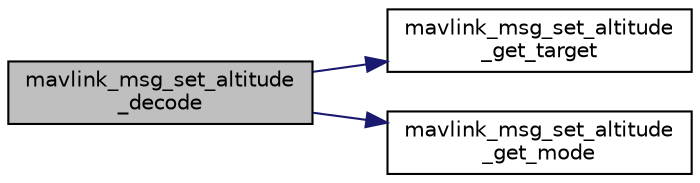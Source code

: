 digraph "mavlink_msg_set_altitude_decode"
{
 // INTERACTIVE_SVG=YES
  edge [fontname="Helvetica",fontsize="10",labelfontname="Helvetica",labelfontsize="10"];
  node [fontname="Helvetica",fontsize="10",shape=record];
  rankdir="LR";
  Node1 [label="mavlink_msg_set_altitude\l_decode",height=0.2,width=0.4,color="black", fillcolor="grey75", style="filled" fontcolor="black"];
  Node1 -> Node2 [color="midnightblue",fontsize="10",style="solid",fontname="Helvetica"];
  Node2 [label="mavlink_msg_set_altitude\l_get_target",height=0.2,width=0.4,color="black", fillcolor="white", style="filled",URL="$mavlink__msg__set__altitude_8h.html#a9891e6549a7089f80c700a3c4b6fada9",tooltip="Send a set_altitude message. "];
  Node1 -> Node3 [color="midnightblue",fontsize="10",style="solid",fontname="Helvetica"];
  Node3 [label="mavlink_msg_set_altitude\l_get_mode",height=0.2,width=0.4,color="black", fillcolor="white", style="filled",URL="$mavlink__msg__set__altitude_8h.html#a8592f65f3812db066438b5b87a4da5b1",tooltip="Get field mode from set_altitude message. "];
}
